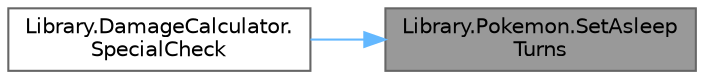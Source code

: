 digraph "Library.Pokemon.SetAsleepTurns"
{
 // INTERACTIVE_SVG=YES
 // LATEX_PDF_SIZE
  bgcolor="transparent";
  edge [fontname=Helvetica,fontsize=10,labelfontname=Helvetica,labelfontsize=10];
  node [fontname=Helvetica,fontsize=10,shape=box,height=0.2,width=0.4];
  rankdir="RL";
  Node1 [id="Node000001",label="Library.Pokemon.SetAsleep\lTurns",height=0.2,width=0.4,color="gray40", fillcolor="grey60", style="filled", fontcolor="black",tooltip="Establece un número aleatorio entre 1 y 4 de turnos durante los cuales un Pokemon estará dormido."];
  Node1 -> Node2 [id="edge1_Node000001_Node000002",dir="back",color="steelblue1",style="solid",tooltip=" "];
  Node2 [id="Node000002",label="Library.DamageCalculator.\lSpecialCheck",height=0.2,width=0.4,color="grey40", fillcolor="white", style="filled",URL="$classLibrary_1_1DamageCalculator.html#a5685a1add3420618f3b27f1e2f5ff622",tooltip="Aplica un efecto especial al Pokemon objetivo, siempre y cuando el ataque recibido sea especial y el ..."];
}
